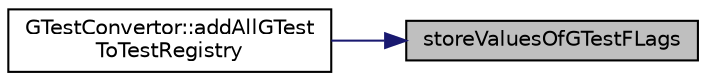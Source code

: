digraph "storeValuesOfGTestFLags"
{
 // LATEX_PDF_SIZE
  edge [fontname="Helvetica",fontsize="10",labelfontname="Helvetica",labelfontsize="10"];
  node [fontname="Helvetica",fontsize="10",shape=record];
  rankdir="RL";
  Node1 [label="storeValuesOfGTestFLags",height=0.2,width=0.4,color="black", fillcolor="grey75", style="filled", fontcolor="black",tooltip=" "];
  Node1 -> Node2 [dir="back",color="midnightblue",fontsize="10",style="solid",fontname="Helvetica"];
  Node2 [label="GTestConvertor::addAllGTest\lToTestRegistry",height=0.2,width=0.4,color="black", fillcolor="white", style="filled",URL="$class_g_test_convertor.html#ab2d85457cc006bc2548ab982d0d27f55",tooltip=" "];
}
